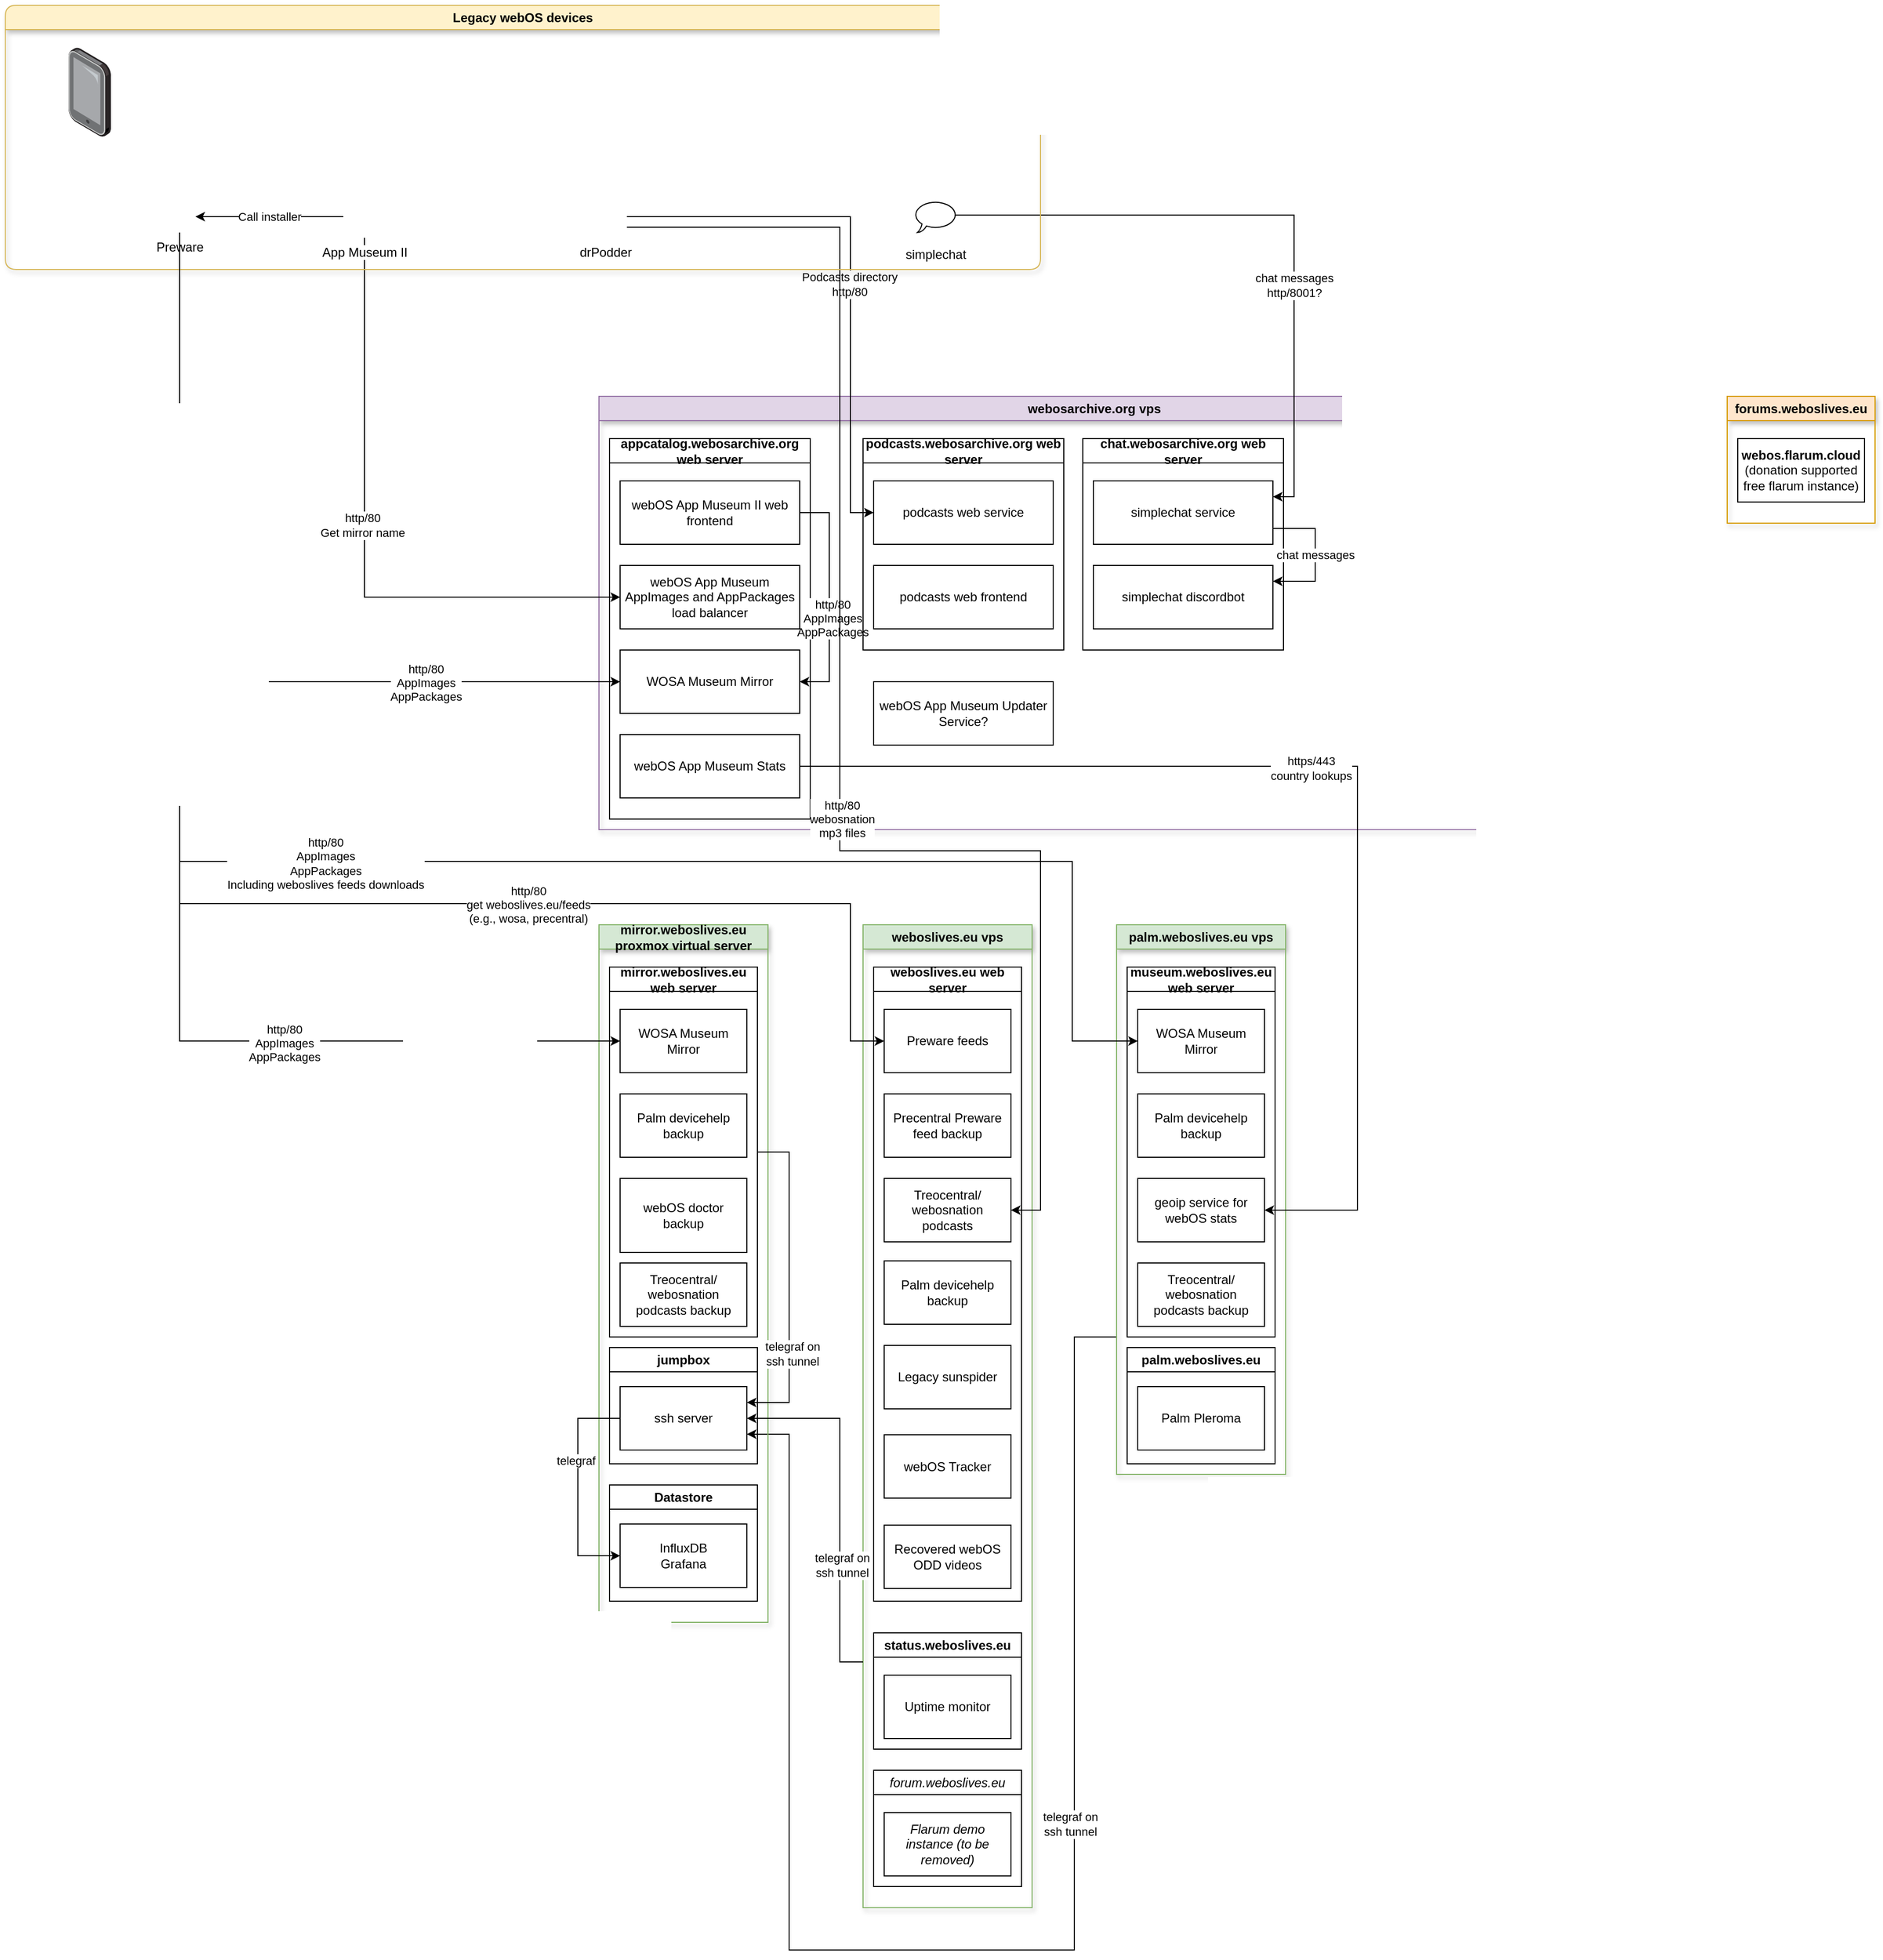 <mxfile version="21.5.0" type="github">
  <diagram name="Page-1" id="cCbnzm1xCQD83DKspaT3">
    <mxGraphModel dx="3351" dy="2522" grid="1" gridSize="10" guides="1" tooltips="1" connect="1" arrows="1" fold="1" page="1" pageScale="1" pageWidth="827" pageHeight="1169" math="0" shadow="0">
      <root>
        <mxCell id="0" />
        <mxCell id="1" parent="0" />
        <mxCell id="PS-D71UFCIVm1v_QH7SR-17" value="weboslives.eu vps" style="swimlane;whiteSpace=wrap;html=1;fillColor=#d5e8d4;strokeColor=#82b366;shadow=1;" parent="1" vertex="1">
          <mxGeometry x="382" y="210" width="160" height="930" as="geometry" />
        </mxCell>
        <mxCell id="l4s4kaO-_cYa82F50tmw-3" value="weboslives.eu web server" style="swimlane;whiteSpace=wrap;html=1;" parent="PS-D71UFCIVm1v_QH7SR-17" vertex="1">
          <mxGeometry x="10" y="40" width="140" height="600" as="geometry">
            <mxRectangle x="310" y="190" width="120" height="30" as="alternateBounds" />
          </mxGeometry>
        </mxCell>
        <mxCell id="l4s4kaO-_cYa82F50tmw-4" value="Preware feeds" style="rounded=0;whiteSpace=wrap;html=1;" parent="l4s4kaO-_cYa82F50tmw-3" vertex="1">
          <mxGeometry x="10" y="40" width="120" height="60" as="geometry" />
        </mxCell>
        <mxCell id="l4s4kaO-_cYa82F50tmw-5" value="Precentral Preware feed backup" style="rounded=0;whiteSpace=wrap;html=1;" parent="l4s4kaO-_cYa82F50tmw-3" vertex="1">
          <mxGeometry x="10" y="120" width="120" height="60" as="geometry" />
        </mxCell>
        <mxCell id="PS-D71UFCIVm1v_QH7SR-1" value="Palm devicehelp backup" style="rounded=0;whiteSpace=wrap;html=1;" parent="l4s4kaO-_cYa82F50tmw-3" vertex="1">
          <mxGeometry x="10" y="278" width="120" height="60" as="geometry" />
        </mxCell>
        <mxCell id="PS-D71UFCIVm1v_QH7SR-2" value="Legacy sunspider" style="rounded=0;whiteSpace=wrap;html=1;" parent="l4s4kaO-_cYa82F50tmw-3" vertex="1">
          <mxGeometry x="10" y="358" width="120" height="60" as="geometry" />
        </mxCell>
        <mxCell id="PS-D71UFCIVm1v_QH7SR-3" value="webOS Tracker" style="rounded=0;whiteSpace=wrap;html=1;" parent="l4s4kaO-_cYa82F50tmw-3" vertex="1">
          <mxGeometry x="10" y="442.5" width="120" height="60" as="geometry" />
        </mxCell>
        <mxCell id="PS-D71UFCIVm1v_QH7SR-4" value="Recovered webOS ODD videos" style="rounded=0;whiteSpace=wrap;html=1;" parent="l4s4kaO-_cYa82F50tmw-3" vertex="1">
          <mxGeometry x="10" y="528" width="120" height="60" as="geometry" />
        </mxCell>
        <mxCell id="5oSPO5W26ucSjFXBTbh1-4" value="Treocentral/&lt;br&gt;webosnation podcasts" style="rounded=0;whiteSpace=wrap;html=1;" parent="l4s4kaO-_cYa82F50tmw-3" vertex="1">
          <mxGeometry x="10" y="200" width="120" height="60" as="geometry" />
        </mxCell>
        <mxCell id="PS-D71UFCIVm1v_QH7SR-18" value="status.weboslives.eu" style="swimlane;whiteSpace=wrap;html=1;" parent="PS-D71UFCIVm1v_QH7SR-17" vertex="1">
          <mxGeometry x="10" y="670" width="140" height="110" as="geometry" />
        </mxCell>
        <mxCell id="PS-D71UFCIVm1v_QH7SR-12" value="&lt;span style=&quot;font-style: normal;&quot;&gt;Uptime monitor&lt;/span&gt;" style="rounded=0;whiteSpace=wrap;html=1;fontStyle=2" parent="PS-D71UFCIVm1v_QH7SR-18" vertex="1">
          <mxGeometry x="10" y="40" width="120" height="60" as="geometry" />
        </mxCell>
        <mxCell id="PS-D71UFCIVm1v_QH7SR-51" value="forum.weboslives.eu" style="swimlane;whiteSpace=wrap;html=1;fontStyle=2" parent="PS-D71UFCIVm1v_QH7SR-17" vertex="1">
          <mxGeometry x="10" y="800" width="140" height="110" as="geometry" />
        </mxCell>
        <mxCell id="PS-D71UFCIVm1v_QH7SR-52" value="Flarum demo instance (to be removed)" style="rounded=0;whiteSpace=wrap;html=1;fontStyle=2" parent="PS-D71UFCIVm1v_QH7SR-51" vertex="1">
          <mxGeometry x="10" y="40" width="120" height="60" as="geometry" />
        </mxCell>
        <mxCell id="5oSPO5W26ucSjFXBTbh1-12" style="edgeStyle=orthogonalEdgeStyle;rounded=0;orthogonalLoop=1;jettySize=auto;html=1;exitX=0;exitY=0.75;exitDx=0;exitDy=0;entryX=1;entryY=0.75;entryDx=0;entryDy=0;" parent="1" source="PS-D71UFCIVm1v_QH7SR-31" target="PS-D71UFCIVm1v_QH7SR-43" edge="1">
          <mxGeometry relative="1" as="geometry">
            <Array as="points">
              <mxPoint x="582" y="600" />
              <mxPoint x="582" y="1180" />
              <mxPoint x="312" y="1180" />
              <mxPoint x="312" y="692" />
            </Array>
          </mxGeometry>
        </mxCell>
        <mxCell id="5oSPO5W26ucSjFXBTbh1-13" value="telegraf on&lt;br&gt;ssh tunnel" style="edgeLabel;html=1;align=center;verticalAlign=middle;resizable=0;points=[];" parent="5oSPO5W26ucSjFXBTbh1-12" vertex="1" connectable="0">
          <mxGeometry x="-0.294" y="-4" relative="1" as="geometry">
            <mxPoint as="offset" />
          </mxGeometry>
        </mxCell>
        <mxCell id="PS-D71UFCIVm1v_QH7SR-31" value="palm.weboslives.eu vps" style="swimlane;whiteSpace=wrap;html=1;fillColor=#d5e8d4;strokeColor=#82b366;shadow=1;" parent="1" vertex="1">
          <mxGeometry x="622" y="210" width="160" height="520" as="geometry" />
        </mxCell>
        <mxCell id="PS-D71UFCIVm1v_QH7SR-39" value="palm.weboslives.eu" style="swimlane;whiteSpace=wrap;html=1;" parent="PS-D71UFCIVm1v_QH7SR-31" vertex="1">
          <mxGeometry x="10" y="400" width="140" height="110" as="geometry" />
        </mxCell>
        <mxCell id="PS-D71UFCIVm1v_QH7SR-10" value="Palm Pleroma" style="rounded=0;whiteSpace=wrap;html=1;" parent="PS-D71UFCIVm1v_QH7SR-39" vertex="1">
          <mxGeometry x="10" y="37" width="120" height="60" as="geometry" />
        </mxCell>
        <mxCell id="PS-D71UFCIVm1v_QH7SR-5" value="museum.weboslives.eu web server" style="swimlane;whiteSpace=wrap;html=1;" parent="PS-D71UFCIVm1v_QH7SR-31" vertex="1">
          <mxGeometry x="10" y="40" width="140" height="350" as="geometry">
            <mxRectangle x="310" y="190" width="120" height="30" as="alternateBounds" />
          </mxGeometry>
        </mxCell>
        <mxCell id="PS-D71UFCIVm1v_QH7SR-6" value="WOSA Museum Mirror" style="rounded=0;whiteSpace=wrap;html=1;" parent="PS-D71UFCIVm1v_QH7SR-5" vertex="1">
          <mxGeometry x="10" y="40" width="120" height="60" as="geometry" />
        </mxCell>
        <mxCell id="PS-D71UFCIVm1v_QH7SR-7" value="Palm devicehelp backup" style="rounded=0;whiteSpace=wrap;html=1;" parent="PS-D71UFCIVm1v_QH7SR-5" vertex="1">
          <mxGeometry x="10" y="120" width="120" height="60" as="geometry" />
        </mxCell>
        <mxCell id="PS-D71UFCIVm1v_QH7SR-8" value="geoip service for webOS stats" style="rounded=0;whiteSpace=wrap;html=1;" parent="PS-D71UFCIVm1v_QH7SR-5" vertex="1">
          <mxGeometry x="10" y="200" width="120" height="60" as="geometry" />
        </mxCell>
        <mxCell id="PS-D71UFCIVm1v_QH7SR-9" value="Treocentral/&lt;br style=&quot;border-color: var(--border-color);&quot;&gt;webosnation podcasts backup" style="rounded=0;whiteSpace=wrap;html=1;" parent="PS-D71UFCIVm1v_QH7SR-5" vertex="1">
          <mxGeometry x="10" y="280" width="120" height="60" as="geometry" />
        </mxCell>
        <mxCell id="PS-D71UFCIVm1v_QH7SR-41" value="mirror.weboslives.eu proxmox virtual server" style="swimlane;whiteSpace=wrap;html=1;fillColor=#d5e8d4;strokeColor=#82b366;shadow=1;" parent="1" vertex="1">
          <mxGeometry x="132" y="210" width="160" height="660" as="geometry" />
        </mxCell>
        <mxCell id="PS-D71UFCIVm1v_QH7SR-42" value="jumpbox" style="swimlane;whiteSpace=wrap;html=1;" parent="PS-D71UFCIVm1v_QH7SR-41" vertex="1">
          <mxGeometry x="10" y="400" width="140" height="110" as="geometry" />
        </mxCell>
        <mxCell id="PS-D71UFCIVm1v_QH7SR-43" value="ssh server" style="rounded=0;whiteSpace=wrap;html=1;" parent="PS-D71UFCIVm1v_QH7SR-42" vertex="1">
          <mxGeometry x="10" y="37" width="120" height="60" as="geometry" />
        </mxCell>
        <mxCell id="5oSPO5W26ucSjFXBTbh1-8" style="edgeStyle=orthogonalEdgeStyle;rounded=0;orthogonalLoop=1;jettySize=auto;html=1;exitX=1;exitY=0.5;exitDx=0;exitDy=0;entryX=1;entryY=0.25;entryDx=0;entryDy=0;" parent="PS-D71UFCIVm1v_QH7SR-41" source="PS-D71UFCIVm1v_QH7SR-44" target="PS-D71UFCIVm1v_QH7SR-43" edge="1">
          <mxGeometry relative="1" as="geometry">
            <Array as="points">
              <mxPoint x="180" y="215" />
              <mxPoint x="180" y="452" />
            </Array>
          </mxGeometry>
        </mxCell>
        <mxCell id="5oSPO5W26ucSjFXBTbh1-9" value="telegraf on&lt;br style=&quot;border-color: var(--border-color);&quot;&gt;ssh tunnel" style="edgeLabel;html=1;align=center;verticalAlign=middle;resizable=0;points=[];" parent="5oSPO5W26ucSjFXBTbh1-8" vertex="1" connectable="0">
          <mxGeometry x="0.439" y="3" relative="1" as="geometry">
            <mxPoint as="offset" />
          </mxGeometry>
        </mxCell>
        <mxCell id="PS-D71UFCIVm1v_QH7SR-44" value="mirror.weboslives.eu web server" style="swimlane;whiteSpace=wrap;html=1;" parent="PS-D71UFCIVm1v_QH7SR-41" vertex="1">
          <mxGeometry x="10" y="40" width="140" height="350" as="geometry">
            <mxRectangle x="310" y="190" width="120" height="30" as="alternateBounds" />
          </mxGeometry>
        </mxCell>
        <mxCell id="PS-D71UFCIVm1v_QH7SR-45" value="WOSA Museum Mirror" style="rounded=0;whiteSpace=wrap;html=1;" parent="PS-D71UFCIVm1v_QH7SR-44" vertex="1">
          <mxGeometry x="10" y="40" width="120" height="60" as="geometry" />
        </mxCell>
        <mxCell id="PS-D71UFCIVm1v_QH7SR-46" value="Palm devicehelp backup" style="rounded=0;whiteSpace=wrap;html=1;" parent="PS-D71UFCIVm1v_QH7SR-44" vertex="1">
          <mxGeometry x="10" y="120" width="120" height="60" as="geometry" />
        </mxCell>
        <mxCell id="PS-D71UFCIVm1v_QH7SR-48" value="Treocentral/&lt;br style=&quot;border-color: var(--border-color);&quot;&gt;webosnation podcasts backup" style="rounded=0;whiteSpace=wrap;html=1;" parent="PS-D71UFCIVm1v_QH7SR-44" vertex="1">
          <mxGeometry x="10" y="280" width="120" height="60" as="geometry" />
        </mxCell>
        <mxCell id="PS-D71UFCIVm1v_QH7SR-47" value="webOS doctor backup" style="rounded=0;whiteSpace=wrap;html=1;" parent="PS-D71UFCIVm1v_QH7SR-44" vertex="1">
          <mxGeometry x="10" y="200" width="120" height="70" as="geometry" />
        </mxCell>
        <mxCell id="5oSPO5W26ucSjFXBTbh1-14" value="Datastore" style="swimlane;whiteSpace=wrap;html=1;" parent="PS-D71UFCIVm1v_QH7SR-41" vertex="1">
          <mxGeometry x="10" y="530" width="140" height="110" as="geometry" />
        </mxCell>
        <mxCell id="5oSPO5W26ucSjFXBTbh1-15" value="InfluxDB&lt;br&gt;Grafana" style="rounded=0;whiteSpace=wrap;html=1;" parent="5oSPO5W26ucSjFXBTbh1-14" vertex="1">
          <mxGeometry x="10" y="37" width="120" height="60" as="geometry" />
        </mxCell>
        <mxCell id="5oSPO5W26ucSjFXBTbh1-16" style="edgeStyle=orthogonalEdgeStyle;rounded=0;orthogonalLoop=1;jettySize=auto;html=1;exitX=0;exitY=0.5;exitDx=0;exitDy=0;entryX=0;entryY=0.5;entryDx=0;entryDy=0;" parent="PS-D71UFCIVm1v_QH7SR-41" source="PS-D71UFCIVm1v_QH7SR-43" target="5oSPO5W26ucSjFXBTbh1-15" edge="1">
          <mxGeometry relative="1" as="geometry">
            <Array as="points">
              <mxPoint x="-20" y="467" />
              <mxPoint x="-20" y="597" />
            </Array>
          </mxGeometry>
        </mxCell>
        <mxCell id="5oSPO5W26ucSjFXBTbh1-17" value="telegraf" style="edgeLabel;html=1;align=center;verticalAlign=middle;resizable=0;points=[];" parent="5oSPO5W26ucSjFXBTbh1-16" vertex="1" connectable="0">
          <mxGeometry x="-0.238" y="-2" relative="1" as="geometry">
            <mxPoint as="offset" />
          </mxGeometry>
        </mxCell>
        <mxCell id="5oSPO5W26ucSjFXBTbh1-10" style="edgeStyle=orthogonalEdgeStyle;rounded=0;orthogonalLoop=1;jettySize=auto;html=1;entryX=1;entryY=0.5;entryDx=0;entryDy=0;exitX=0;exitY=0.75;exitDx=0;exitDy=0;" parent="1" source="PS-D71UFCIVm1v_QH7SR-17" target="PS-D71UFCIVm1v_QH7SR-43" edge="1">
          <mxGeometry relative="1" as="geometry">
            <mxPoint x="330" y="370" as="sourcePoint" />
            <Array as="points">
              <mxPoint x="360" y="907" />
              <mxPoint x="360" y="677" />
            </Array>
          </mxGeometry>
        </mxCell>
        <mxCell id="5oSPO5W26ucSjFXBTbh1-11" value="telegraf on&lt;br style=&quot;border-color: var(--border-color);&quot;&gt;ssh tunnel" style="edgeLabel;html=1;align=center;verticalAlign=middle;resizable=0;points=[];" parent="5oSPO5W26ucSjFXBTbh1-10" vertex="1" connectable="0">
          <mxGeometry x="-0.329" y="-2" relative="1" as="geometry">
            <mxPoint as="offset" />
          </mxGeometry>
        </mxCell>
        <mxCell id="5oSPO5W26ucSjFXBTbh1-19" value="webosarchive.org vps" style="swimlane;whiteSpace=wrap;html=1;fillColor=#e1d5e7;strokeColor=#9673a6;gradientColor=none;shadow=1;" parent="1" vertex="1">
          <mxGeometry x="132" y="-290" width="938" height="410" as="geometry" />
        </mxCell>
        <mxCell id="5oSPO5W26ucSjFXBTbh1-22" value="appcatalog.webosarchive.org web server" style="swimlane;whiteSpace=wrap;html=1;" parent="5oSPO5W26ucSjFXBTbh1-19" vertex="1">
          <mxGeometry x="10" y="40" width="190" height="360" as="geometry">
            <mxRectangle x="310" y="190" width="120" height="30" as="alternateBounds" />
          </mxGeometry>
        </mxCell>
        <mxCell id="5oSPO5W26ucSjFXBTbh1-28" style="edgeStyle=orthogonalEdgeStyle;rounded=0;orthogonalLoop=1;jettySize=auto;html=1;exitX=1;exitY=0.5;exitDx=0;exitDy=0;entryX=1;entryY=0.5;entryDx=0;entryDy=0;" parent="5oSPO5W26ucSjFXBTbh1-22" source="5oSPO5W26ucSjFXBTbh1-23" target="uOune92CNgHs2ACM1iYS-1" edge="1">
          <mxGeometry relative="1" as="geometry">
            <Array as="points">
              <mxPoint x="208" y="70" />
              <mxPoint x="208" y="230" />
            </Array>
          </mxGeometry>
        </mxCell>
        <mxCell id="5oSPO5W26ucSjFXBTbh1-36" value="http/80&lt;br style=&quot;border-color: var(--border-color);&quot;&gt;AppImages&lt;br style=&quot;border-color: var(--border-color);&quot;&gt;AppPackages" style="edgeLabel;html=1;align=center;verticalAlign=middle;resizable=0;points=[];" parent="5oSPO5W26ucSjFXBTbh1-28" vertex="1" connectable="0">
          <mxGeometry x="0.183" y="3" relative="1" as="geometry">
            <mxPoint as="offset" />
          </mxGeometry>
        </mxCell>
        <mxCell id="5oSPO5W26ucSjFXBTbh1-23" value="webOS App Museum II web frontend" style="rounded=0;whiteSpace=wrap;html=1;" parent="5oSPO5W26ucSjFXBTbh1-22" vertex="1">
          <mxGeometry x="10" y="40" width="170" height="60" as="geometry" />
        </mxCell>
        <mxCell id="5oSPO5W26ucSjFXBTbh1-27" value="webOS App Museum AppImages and AppPackages load balancer" style="rounded=0;whiteSpace=wrap;html=1;" parent="5oSPO5W26ucSjFXBTbh1-22" vertex="1">
          <mxGeometry x="10" y="120" width="170" height="60" as="geometry" />
        </mxCell>
        <mxCell id="uOune92CNgHs2ACM1iYS-1" value="WOSA Museum Mirror" style="rounded=0;whiteSpace=wrap;html=1;" vertex="1" parent="5oSPO5W26ucSjFXBTbh1-22">
          <mxGeometry x="10" y="200" width="170" height="60" as="geometry" />
        </mxCell>
        <mxCell id="uOune92CNgHs2ACM1iYS-5" value="webOS App Museum Stats" style="rounded=0;whiteSpace=wrap;html=1;" vertex="1" parent="5oSPO5W26ucSjFXBTbh1-22">
          <mxGeometry x="10" y="280" width="170" height="60" as="geometry" />
        </mxCell>
        <mxCell id="5oSPO5W26ucSjFXBTbh1-41" value="podcasts.webosarchive.org web server" style="swimlane;whiteSpace=wrap;html=1;" parent="5oSPO5W26ucSjFXBTbh1-19" vertex="1">
          <mxGeometry x="250" y="40" width="190" height="200" as="geometry">
            <mxRectangle x="310" y="190" width="120" height="30" as="alternateBounds" />
          </mxGeometry>
        </mxCell>
        <mxCell id="5oSPO5W26ucSjFXBTbh1-44" value="podcasts web service" style="rounded=0;whiteSpace=wrap;html=1;" parent="5oSPO5W26ucSjFXBTbh1-41" vertex="1">
          <mxGeometry x="10" y="40" width="170" height="60" as="geometry" />
        </mxCell>
        <mxCell id="5oSPO5W26ucSjFXBTbh1-53" value="podcasts web frontend" style="rounded=0;whiteSpace=wrap;html=1;" parent="5oSPO5W26ucSjFXBTbh1-41" vertex="1">
          <mxGeometry x="10" y="120" width="170" height="60" as="geometry" />
        </mxCell>
        <mxCell id="5oSPO5W26ucSjFXBTbh1-51" value="chat.webosarchive.org web server" style="swimlane;whiteSpace=wrap;html=1;" parent="5oSPO5W26ucSjFXBTbh1-19" vertex="1">
          <mxGeometry x="458" y="40" width="190" height="200" as="geometry">
            <mxRectangle x="310" y="190" width="120" height="30" as="alternateBounds" />
          </mxGeometry>
        </mxCell>
        <mxCell id="5oSPO5W26ucSjFXBTbh1-58" value="chat messages" style="edgeStyle=orthogonalEdgeStyle;rounded=0;orthogonalLoop=1;jettySize=auto;html=1;exitX=1;exitY=0.75;exitDx=0;exitDy=0;entryX=1;entryY=0.25;entryDx=0;entryDy=0;" parent="5oSPO5W26ucSjFXBTbh1-51" source="5oSPO5W26ucSjFXBTbh1-52" target="5oSPO5W26ucSjFXBTbh1-54" edge="1">
          <mxGeometry relative="1" as="geometry">
            <Array as="points">
              <mxPoint x="220" y="85" />
              <mxPoint x="220" y="135" />
            </Array>
          </mxGeometry>
        </mxCell>
        <mxCell id="5oSPO5W26ucSjFXBTbh1-52" value="simplechat service" style="rounded=0;whiteSpace=wrap;html=1;" parent="5oSPO5W26ucSjFXBTbh1-51" vertex="1">
          <mxGeometry x="10" y="40" width="170" height="60" as="geometry" />
        </mxCell>
        <mxCell id="5oSPO5W26ucSjFXBTbh1-54" value="simplechat discordbot" style="rounded=0;whiteSpace=wrap;html=1;" parent="5oSPO5W26ucSjFXBTbh1-51" vertex="1">
          <mxGeometry x="10" y="120" width="170" height="60" as="geometry" />
        </mxCell>
        <mxCell id="uOune92CNgHs2ACM1iYS-8" value="webOS App Museum Updater Service?" style="rounded=0;whiteSpace=wrap;html=1;" vertex="1" parent="5oSPO5W26ucSjFXBTbh1-19">
          <mxGeometry x="260" y="270" width="170" height="60" as="geometry" />
        </mxCell>
        <mxCell id="5oSPO5W26ucSjFXBTbh1-29" style="edgeStyle=orthogonalEdgeStyle;rounded=0;orthogonalLoop=1;jettySize=auto;html=1;entryX=0;entryY=0.5;entryDx=0;entryDy=0;exitX=0.5;exitY=1;exitDx=0;exitDy=0;" parent="1" source="uOune92CNgHs2ACM1iYS-15" target="PS-D71UFCIVm1v_QH7SR-6" edge="1">
          <mxGeometry relative="1" as="geometry">
            <Array as="points">
              <mxPoint x="-265" y="150" />
              <mxPoint x="580" y="150" />
              <mxPoint x="580" y="320" />
            </Array>
          </mxGeometry>
        </mxCell>
        <mxCell id="uOune92CNgHs2ACM1iYS-24" value="http/80&lt;br style=&quot;border-color: var(--border-color);&quot;&gt;AppImages&lt;br style=&quot;border-color: var(--border-color);&quot;&gt;AppPackages&lt;br style=&quot;border-color: var(--border-color);&quot;&gt;Including weboslives feeds downloads" style="edgeLabel;html=1;align=center;verticalAlign=middle;resizable=0;points=[];" vertex="1" connectable="0" parent="5oSPO5W26ucSjFXBTbh1-29">
          <mxGeometry x="-0.124" y="-2" relative="1" as="geometry">
            <mxPoint as="offset" />
          </mxGeometry>
        </mxCell>
        <mxCell id="5oSPO5W26ucSjFXBTbh1-30" style="edgeStyle=orthogonalEdgeStyle;rounded=0;orthogonalLoop=1;jettySize=auto;html=1;entryX=0;entryY=0.5;entryDx=0;entryDy=0;exitX=0.5;exitY=1;exitDx=0;exitDy=0;" parent="1" source="uOune92CNgHs2ACM1iYS-15" target="PS-D71UFCIVm1v_QH7SR-45" edge="1">
          <mxGeometry relative="1" as="geometry">
            <Array as="points">
              <mxPoint x="-265" y="320" />
            </Array>
          </mxGeometry>
        </mxCell>
        <mxCell id="5oSPO5W26ucSjFXBTbh1-32" value="http/80&lt;br style=&quot;border-color: var(--border-color);&quot;&gt;AppImages&lt;br style=&quot;border-color: var(--border-color);&quot;&gt;AppPackages" style="edgeLabel;html=1;align=center;verticalAlign=middle;resizable=0;points=[];" parent="5oSPO5W26ucSjFXBTbh1-30" vertex="1" connectable="0">
          <mxGeometry x="0.462" y="-2" relative="1" as="geometry">
            <mxPoint as="offset" />
          </mxGeometry>
        </mxCell>
        <mxCell id="5oSPO5W26ucSjFXBTbh1-46" style="edgeStyle=orthogonalEdgeStyle;rounded=0;orthogonalLoop=1;jettySize=auto;html=1;exitX=1;exitY=0.5;exitDx=0;exitDy=0;entryX=0;entryY=0.5;entryDx=0;entryDy=0;" parent="1" source="5oSPO5W26ucSjFXBTbh1-37" target="5oSPO5W26ucSjFXBTbh1-44" edge="1">
          <mxGeometry relative="1" as="geometry">
            <Array as="points">
              <mxPoint x="370" y="-460" />
              <mxPoint x="370" y="-180" />
            </Array>
          </mxGeometry>
        </mxCell>
        <mxCell id="5oSPO5W26ucSjFXBTbh1-47" value="Podcasts directory&lt;br&gt;http/80" style="edgeLabel;html=1;align=center;verticalAlign=middle;resizable=0;points=[];" parent="5oSPO5W26ucSjFXBTbh1-46" vertex="1" connectable="0">
          <mxGeometry x="0.072" y="-1" relative="1" as="geometry">
            <mxPoint as="offset" />
          </mxGeometry>
        </mxCell>
        <mxCell id="5oSPO5W26ucSjFXBTbh1-48" style="edgeStyle=orthogonalEdgeStyle;rounded=0;orthogonalLoop=1;jettySize=auto;html=1;exitX=1;exitY=0.75;exitDx=0;exitDy=0;entryX=1;entryY=0.5;entryDx=0;entryDy=0;" parent="1" source="5oSPO5W26ucSjFXBTbh1-37" target="5oSPO5W26ucSjFXBTbh1-4" edge="1">
          <mxGeometry relative="1" as="geometry">
            <mxPoint x="50" y="-90.0" as="targetPoint" />
            <Array as="points">
              <mxPoint x="360" y="-450" />
              <mxPoint x="360" y="140" />
              <mxPoint x="550" y="140" />
              <mxPoint x="550" y="480" />
            </Array>
          </mxGeometry>
        </mxCell>
        <mxCell id="uOune92CNgHs2ACM1iYS-25" value="http/80&lt;br style=&quot;border-color: var(--border-color);&quot;&gt;webosnation&lt;br style=&quot;border-color: var(--border-color);&quot;&gt;mp3 files" style="edgeLabel;html=1;align=center;verticalAlign=middle;resizable=0;points=[];" vertex="1" connectable="0" parent="5oSPO5W26ucSjFXBTbh1-48">
          <mxGeometry x="0.128" y="2" relative="1" as="geometry">
            <mxPoint as="offset" />
          </mxGeometry>
        </mxCell>
        <mxCell id="5oSPO5W26ucSjFXBTbh1-56" style="edgeStyle=orthogonalEdgeStyle;rounded=0;orthogonalLoop=1;jettySize=auto;html=1;exitX=0.945;exitY=0.45;exitDx=0;exitDy=0;exitPerimeter=0;entryX=1;entryY=0.25;entryDx=0;entryDy=0;" parent="1" source="5oSPO5W26ucSjFXBTbh1-55" target="5oSPO5W26ucSjFXBTbh1-52" edge="1">
          <mxGeometry relative="1" as="geometry" />
        </mxCell>
        <mxCell id="5oSPO5W26ucSjFXBTbh1-57" value="chat messages&lt;br&gt;http/8001?" style="edgeLabel;html=1;align=center;verticalAlign=middle;resizable=0;points=[];" parent="5oSPO5W26ucSjFXBTbh1-56" vertex="1" connectable="0">
          <mxGeometry x="0.274" relative="1" as="geometry">
            <mxPoint as="offset" />
          </mxGeometry>
        </mxCell>
        <mxCell id="5oSPO5W26ucSjFXBTbh1-63" style="edgeStyle=orthogonalEdgeStyle;rounded=0;orthogonalLoop=1;jettySize=auto;html=1;exitX=0.5;exitY=1;exitDx=0;exitDy=0;entryX=0;entryY=0.5;entryDx=0;entryDy=0;" parent="1" source="5oSPO5W26ucSjFXBTbh1-61" target="5oSPO5W26ucSjFXBTbh1-27" edge="1">
          <mxGeometry relative="1" as="geometry">
            <Array as="points">
              <mxPoint x="-90" y="-100" />
            </Array>
          </mxGeometry>
        </mxCell>
        <mxCell id="5oSPO5W26ucSjFXBTbh1-64" value="http/80&lt;br&gt;Get mirror name" style="edgeLabel;html=1;align=center;verticalAlign=middle;resizable=0;points=[];" parent="5oSPO5W26ucSjFXBTbh1-63" vertex="1" connectable="0">
          <mxGeometry x="-0.067" y="-2" relative="1" as="geometry">
            <mxPoint as="offset" />
          </mxGeometry>
        </mxCell>
        <mxCell id="uOune92CNgHs2ACM1iYS-6" style="edgeStyle=orthogonalEdgeStyle;rounded=0;orthogonalLoop=1;jettySize=auto;html=1;entryX=0;entryY=0.5;entryDx=0;entryDy=0;exitX=0.5;exitY=1;exitDx=0;exitDy=0;" edge="1" parent="1" source="uOune92CNgHs2ACM1iYS-15" target="uOune92CNgHs2ACM1iYS-1">
          <mxGeometry relative="1" as="geometry">
            <Array as="points">
              <mxPoint x="-265" y="-20" />
            </Array>
          </mxGeometry>
        </mxCell>
        <mxCell id="uOune92CNgHs2ACM1iYS-7" value="http/80&lt;br style=&quot;border-color: var(--border-color);&quot;&gt;AppImages&lt;br style=&quot;border-color: var(--border-color);&quot;&gt;AppPackages" style="edgeLabel;html=1;align=center;verticalAlign=middle;resizable=0;points=[];" vertex="1" connectable="0" parent="uOune92CNgHs2ACM1iYS-6">
          <mxGeometry x="0.563" y="-1" relative="1" as="geometry">
            <mxPoint as="offset" />
          </mxGeometry>
        </mxCell>
        <mxCell id="uOune92CNgHs2ACM1iYS-2" style="edgeStyle=orthogonalEdgeStyle;rounded=0;orthogonalLoop=1;jettySize=auto;html=1;exitX=1;exitY=0.5;exitDx=0;exitDy=0;entryX=1;entryY=0.5;entryDx=0;entryDy=0;" edge="1" parent="1" source="uOune92CNgHs2ACM1iYS-5" target="PS-D71UFCIVm1v_QH7SR-8">
          <mxGeometry relative="1" as="geometry">
            <Array as="points">
              <mxPoint x="850" y="60" />
              <mxPoint x="850" y="480" />
            </Array>
            <mxPoint x="-60" y="-450" as="sourcePoint" />
            <mxPoint x="162" y="-105" as="targetPoint" />
          </mxGeometry>
        </mxCell>
        <mxCell id="uOune92CNgHs2ACM1iYS-3" value="https/443&lt;br&gt;country lookups" style="edgeLabel;html=1;align=center;verticalAlign=middle;resizable=0;points=[];" vertex="1" connectable="0" parent="uOune92CNgHs2ACM1iYS-2">
          <mxGeometry x="-0.067" y="-2" relative="1" as="geometry">
            <mxPoint as="offset" />
          </mxGeometry>
        </mxCell>
        <mxCell id="uOune92CNgHs2ACM1iYS-9" value="Legacy webOS devices" style="swimlane;whiteSpace=wrap;html=1;fillColor=#fff2cc;strokeColor=#d6b656;shadow=1;rounded=1;" vertex="1" parent="1">
          <mxGeometry x="-430" y="-660" width="980" height="250" as="geometry" />
        </mxCell>
        <mxCell id="uOune92CNgHs2ACM1iYS-17" value="Call installer" style="edgeStyle=orthogonalEdgeStyle;rounded=0;orthogonalLoop=1;jettySize=auto;html=1;exitX=0;exitY=0.5;exitDx=0;exitDy=0;" edge="1" parent="uOune92CNgHs2ACM1iYS-9" source="5oSPO5W26ucSjFXBTbh1-61" target="uOune92CNgHs2ACM1iYS-15">
          <mxGeometry relative="1" as="geometry" />
        </mxCell>
        <mxCell id="5oSPO5W26ucSjFXBTbh1-61" value="App Museum II" style="shape=image;html=1;verticalAlign=top;verticalLabelPosition=bottom;labelBackgroundColor=#ffffff;imageAspect=0;aspect=fixed;image=https://cdn4.iconfinder.com/data/icons/essential-app-1/16/shopping-bag-paper-store-128.png" parent="uOune92CNgHs2ACM1iYS-9" vertex="1">
          <mxGeometry x="320" y="180" width="40" height="40" as="geometry" />
        </mxCell>
        <mxCell id="5oSPO5W26ucSjFXBTbh1-37" value="drPodder" style="shape=image;html=1;verticalAlign=top;verticalLabelPosition=bottom;labelBackgroundColor=#ffffff;imageAspect=0;aspect=fixed;image=https://cdn2.iconfinder.com/data/icons/css-vol-2/24/media-podcast-128.png" parent="uOune92CNgHs2ACM1iYS-9" vertex="1">
          <mxGeometry x="548.42" y="180" width="40" height="40" as="geometry" />
        </mxCell>
        <mxCell id="5oSPO5W26ucSjFXBTbh1-55" value="&lt;br&gt;&lt;br&gt;&lt;br&gt;&lt;br&gt;&lt;br&gt;simplechat" style="whiteSpace=wrap;html=1;shape=mxgraph.basic.oval_callout" parent="uOune92CNgHs2ACM1iYS-9" vertex="1">
          <mxGeometry x="860" y="185" width="41.58" height="30" as="geometry" />
        </mxCell>
        <mxCell id="5oSPO5W26ucSjFXBTbh1-34" value="" style="image;points=[];aspect=fixed;html=1;align=center;shadow=0;dashed=0;image=img/lib/allied_telesis/computer_and_terminals/Tablet.svg;" parent="uOune92CNgHs2ACM1iYS-9" vertex="1">
          <mxGeometry x="60" y="40" width="40" height="84.45" as="geometry" />
        </mxCell>
        <mxCell id="uOune92CNgHs2ACM1iYS-15" value="Preware" style="shape=image;html=1;verticalAlign=top;verticalLabelPosition=bottom;labelBackgroundColor=#ffffff;imageAspect=0;aspect=fixed;image=https://cdn2.iconfinder.com/data/icons/font-awesome/1792/linux-128.png" vertex="1" parent="uOune92CNgHs2ACM1iYS-9">
          <mxGeometry x="150" y="185" width="30" height="30" as="geometry" />
        </mxCell>
        <mxCell id="uOune92CNgHs2ACM1iYS-10" value="forums.weboslives.eu" style="swimlane;whiteSpace=wrap;html=1;fillColor=#ffe6cc;strokeColor=#d79b00;shadow=1;glass=0;rounded=0;" vertex="1" parent="1">
          <mxGeometry x="1200" y="-290" width="140" height="120" as="geometry">
            <mxRectangle x="310" y="190" width="120" height="30" as="alternateBounds" />
          </mxGeometry>
        </mxCell>
        <mxCell id="uOune92CNgHs2ACM1iYS-11" value="&lt;b&gt;webos.flarum.cloud&lt;/b&gt;&lt;br&gt;(donation supported free flarum instance)" style="rounded=0;whiteSpace=wrap;html=1;" vertex="1" parent="uOune92CNgHs2ACM1iYS-10">
          <mxGeometry x="10" y="40" width="120" height="60" as="geometry" />
        </mxCell>
        <mxCell id="uOune92CNgHs2ACM1iYS-21" style="edgeStyle=orthogonalEdgeStyle;rounded=0;orthogonalLoop=1;jettySize=auto;html=1;exitX=0.5;exitY=1;exitDx=0;exitDy=0;entryX=0;entryY=0.5;entryDx=0;entryDy=0;" edge="1" parent="1" source="uOune92CNgHs2ACM1iYS-15" target="l4s4kaO-_cYa82F50tmw-4">
          <mxGeometry relative="1" as="geometry">
            <Array as="points">
              <mxPoint x="-265" y="190" />
              <mxPoint x="370" y="190" />
              <mxPoint x="370" y="320" />
            </Array>
          </mxGeometry>
        </mxCell>
        <mxCell id="uOune92CNgHs2ACM1iYS-22" value="http/80&lt;br&gt;get weboslives.eu/feeds&lt;br&gt;(e.g., wosa, precentral)" style="edgeLabel;html=1;align=center;verticalAlign=middle;resizable=0;points=[];" vertex="1" connectable="0" parent="uOune92CNgHs2ACM1iYS-21">
          <mxGeometry x="0.348" y="-1" relative="1" as="geometry">
            <mxPoint as="offset" />
          </mxGeometry>
        </mxCell>
      </root>
    </mxGraphModel>
  </diagram>
</mxfile>

